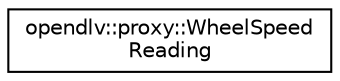 digraph "Graphical Class Hierarchy"
{
 // LATEX_PDF_SIZE
  edge [fontname="Helvetica",fontsize="10",labelfontname="Helvetica",labelfontsize="10"];
  node [fontname="Helvetica",fontsize="10",shape=record];
  rankdir="LR";
  Node0 [label="opendlv::proxy::WheelSpeed\lReading",height=0.2,width=0.4,color="black", fillcolor="white", style="filled",URL="$classopendlv_1_1proxy_1_1WheelSpeedReading.html",tooltip=" "];
}
